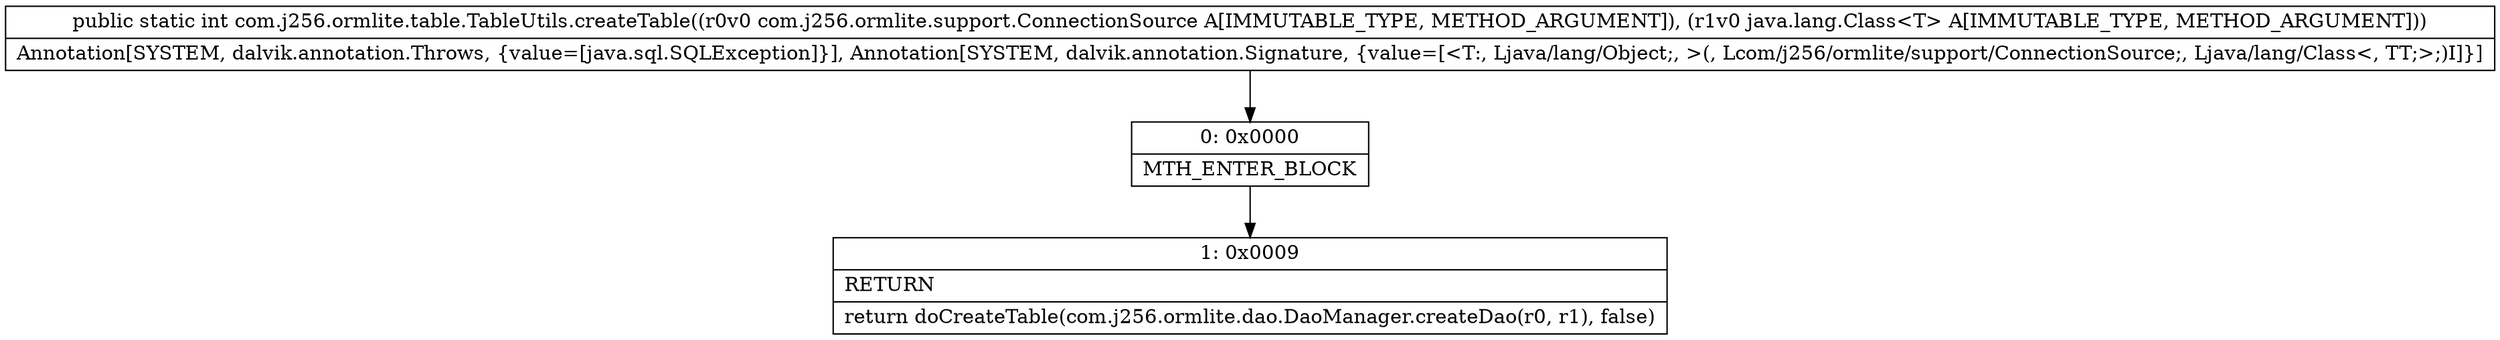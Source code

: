 digraph "CFG forcom.j256.ormlite.table.TableUtils.createTable(Lcom\/j256\/ormlite\/support\/ConnectionSource;Ljava\/lang\/Class;)I" {
Node_0 [shape=record,label="{0\:\ 0x0000|MTH_ENTER_BLOCK\l}"];
Node_1 [shape=record,label="{1\:\ 0x0009|RETURN\l|return doCreateTable(com.j256.ormlite.dao.DaoManager.createDao(r0, r1), false)\l}"];
MethodNode[shape=record,label="{public static int com.j256.ormlite.table.TableUtils.createTable((r0v0 com.j256.ormlite.support.ConnectionSource A[IMMUTABLE_TYPE, METHOD_ARGUMENT]), (r1v0 java.lang.Class\<T\> A[IMMUTABLE_TYPE, METHOD_ARGUMENT]))  | Annotation[SYSTEM, dalvik.annotation.Throws, \{value=[java.sql.SQLException]\}], Annotation[SYSTEM, dalvik.annotation.Signature, \{value=[\<T:, Ljava\/lang\/Object;, \>(, Lcom\/j256\/ormlite\/support\/ConnectionSource;, Ljava\/lang\/Class\<, TT;\>;)I]\}]\l}"];
MethodNode -> Node_0;
Node_0 -> Node_1;
}


